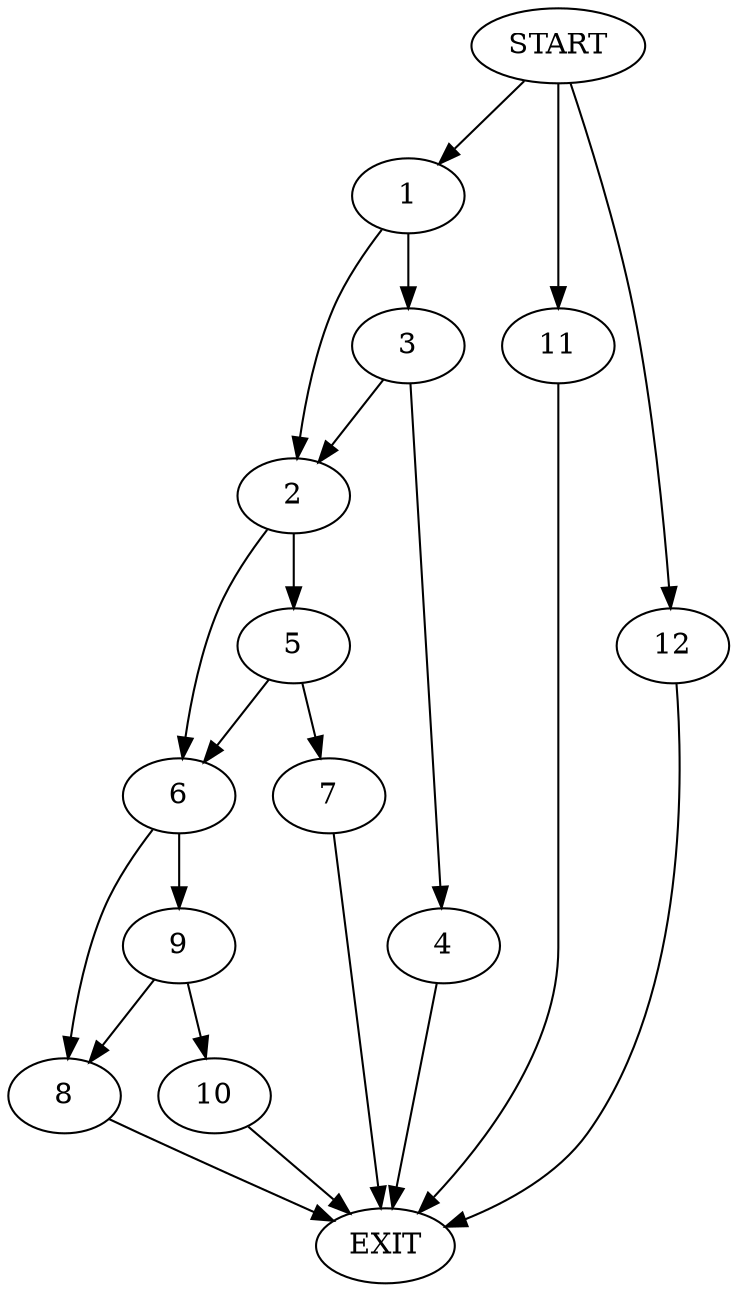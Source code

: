 digraph {
0 [label="START"]
13 [label="EXIT"]
0 -> 1
1 -> 2
1 -> 3
3 -> 2
3 -> 4
2 -> 5
2 -> 6
4 -> 13
5 -> 6
5 -> 7
6 -> 8
6 -> 9
7 -> 13
8 -> 13
9 -> 8
9 -> 10
10 -> 13
0 -> 11
11 -> 13
0 -> 12
12 -> 13
}
